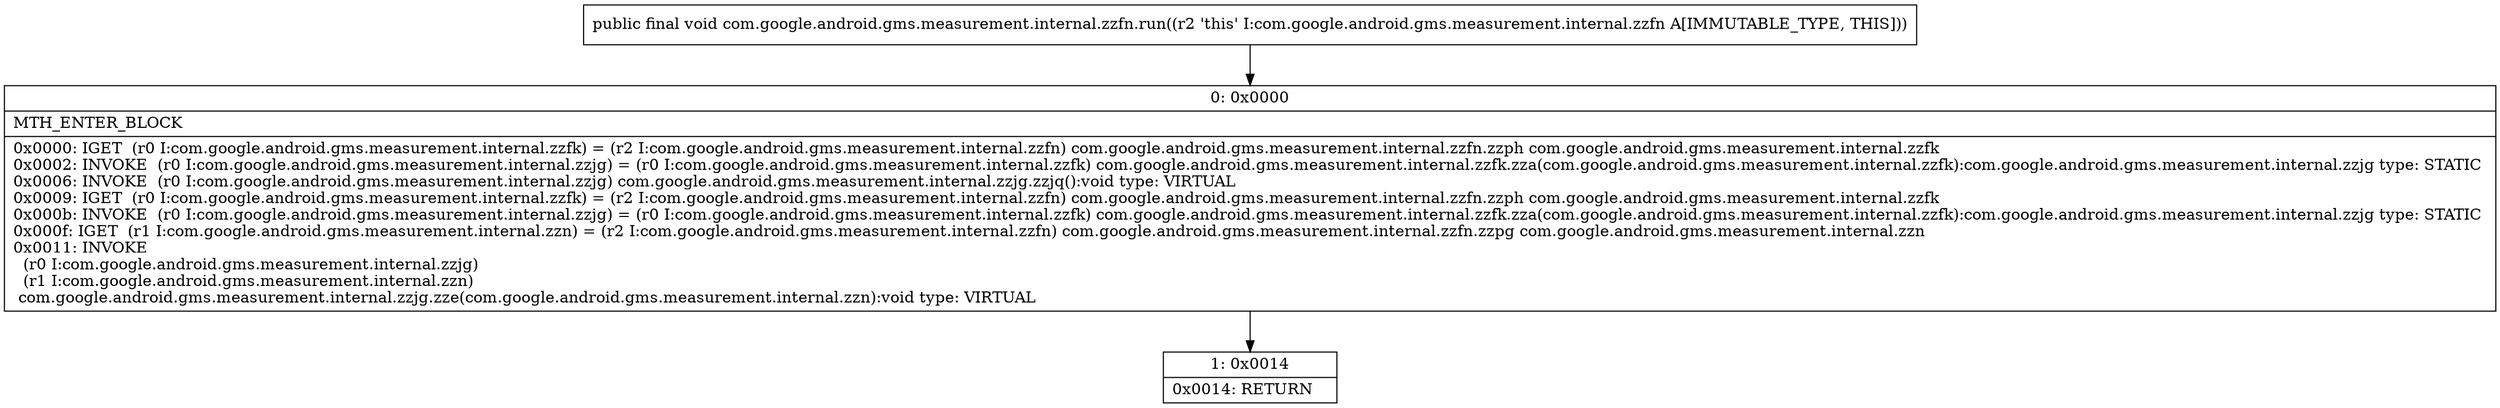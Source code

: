 digraph "CFG forcom.google.android.gms.measurement.internal.zzfn.run()V" {
Node_0 [shape=record,label="{0\:\ 0x0000|MTH_ENTER_BLOCK\l|0x0000: IGET  (r0 I:com.google.android.gms.measurement.internal.zzfk) = (r2 I:com.google.android.gms.measurement.internal.zzfn) com.google.android.gms.measurement.internal.zzfn.zzph com.google.android.gms.measurement.internal.zzfk \l0x0002: INVOKE  (r0 I:com.google.android.gms.measurement.internal.zzjg) = (r0 I:com.google.android.gms.measurement.internal.zzfk) com.google.android.gms.measurement.internal.zzfk.zza(com.google.android.gms.measurement.internal.zzfk):com.google.android.gms.measurement.internal.zzjg type: STATIC \l0x0006: INVOKE  (r0 I:com.google.android.gms.measurement.internal.zzjg) com.google.android.gms.measurement.internal.zzjg.zzjq():void type: VIRTUAL \l0x0009: IGET  (r0 I:com.google.android.gms.measurement.internal.zzfk) = (r2 I:com.google.android.gms.measurement.internal.zzfn) com.google.android.gms.measurement.internal.zzfn.zzph com.google.android.gms.measurement.internal.zzfk \l0x000b: INVOKE  (r0 I:com.google.android.gms.measurement.internal.zzjg) = (r0 I:com.google.android.gms.measurement.internal.zzfk) com.google.android.gms.measurement.internal.zzfk.zza(com.google.android.gms.measurement.internal.zzfk):com.google.android.gms.measurement.internal.zzjg type: STATIC \l0x000f: IGET  (r1 I:com.google.android.gms.measurement.internal.zzn) = (r2 I:com.google.android.gms.measurement.internal.zzfn) com.google.android.gms.measurement.internal.zzfn.zzpg com.google.android.gms.measurement.internal.zzn \l0x0011: INVOKE  \l  (r0 I:com.google.android.gms.measurement.internal.zzjg)\l  (r1 I:com.google.android.gms.measurement.internal.zzn)\l com.google.android.gms.measurement.internal.zzjg.zze(com.google.android.gms.measurement.internal.zzn):void type: VIRTUAL \l}"];
Node_1 [shape=record,label="{1\:\ 0x0014|0x0014: RETURN   \l}"];
MethodNode[shape=record,label="{public final void com.google.android.gms.measurement.internal.zzfn.run((r2 'this' I:com.google.android.gms.measurement.internal.zzfn A[IMMUTABLE_TYPE, THIS])) }"];
MethodNode -> Node_0;
Node_0 -> Node_1;
}

